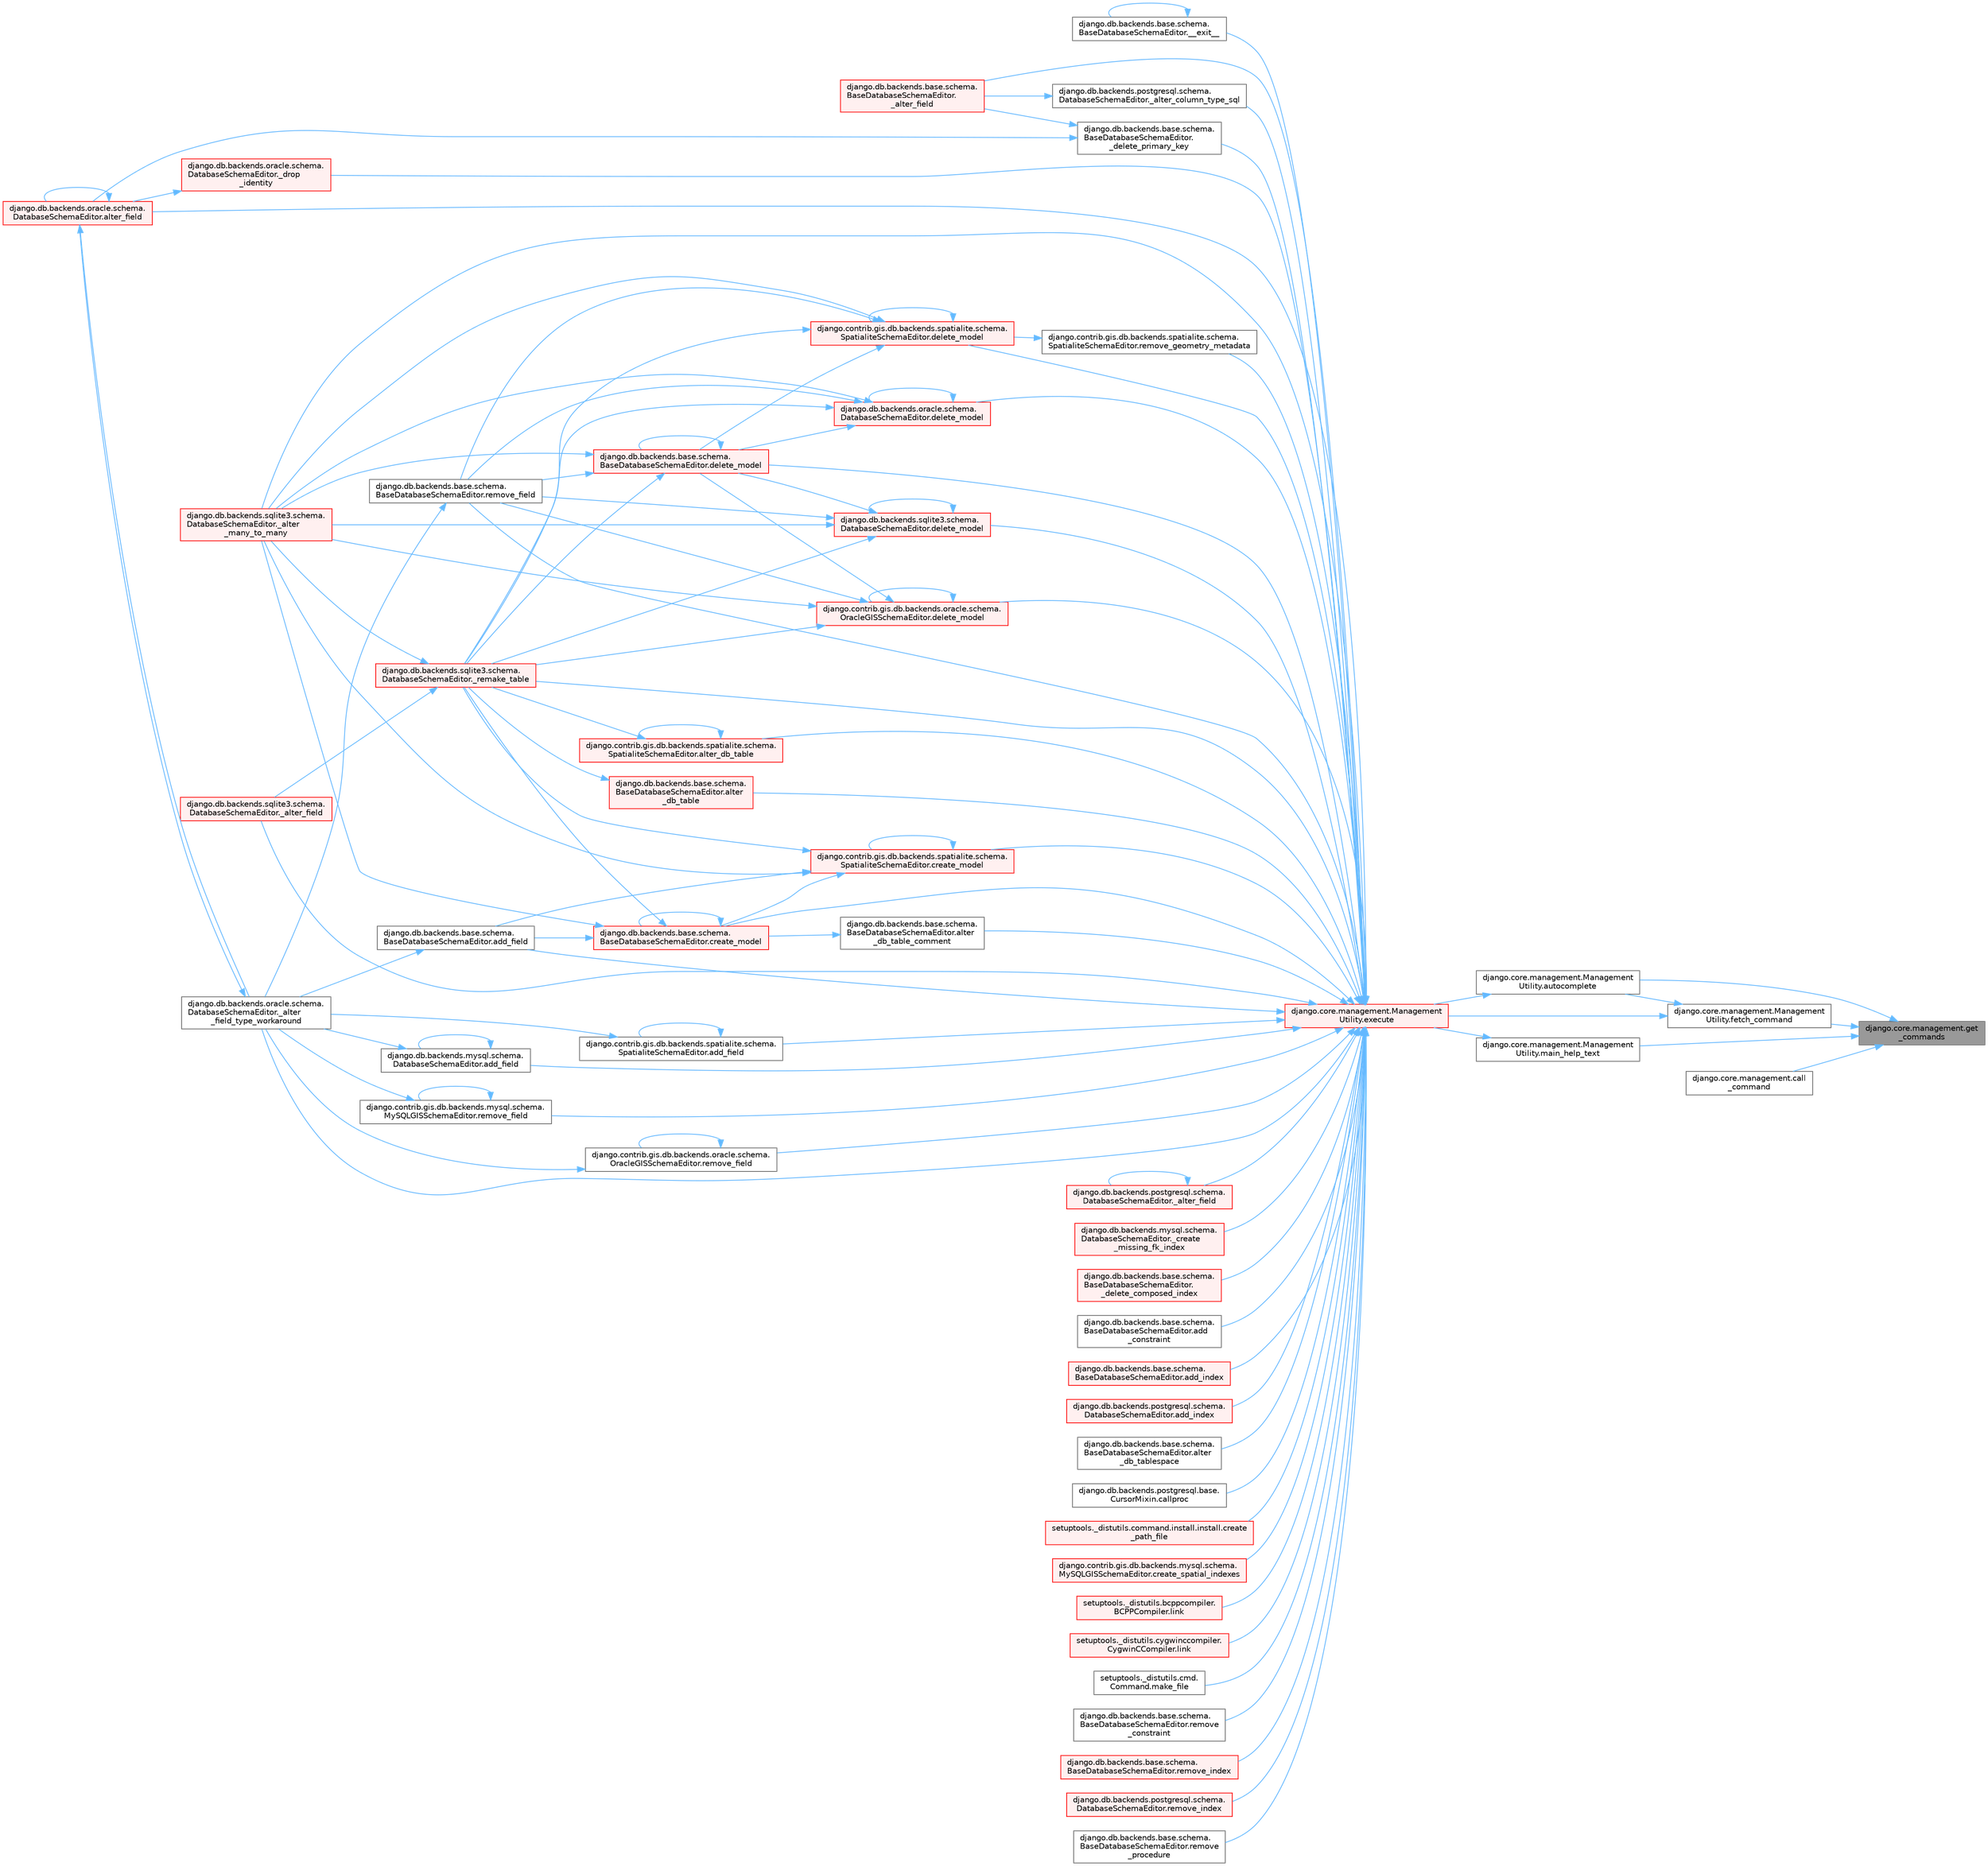 digraph "django.core.management.get_commands"
{
 // LATEX_PDF_SIZE
  bgcolor="transparent";
  edge [fontname=Helvetica,fontsize=10,labelfontname=Helvetica,labelfontsize=10];
  node [fontname=Helvetica,fontsize=10,shape=box,height=0.2,width=0.4];
  rankdir="RL";
  Node1 [id="Node000001",label="django.core.management.get\l_commands",height=0.2,width=0.4,color="gray40", fillcolor="grey60", style="filled", fontcolor="black",tooltip=" "];
  Node1 -> Node2 [id="edge1_Node000001_Node000002",dir="back",color="steelblue1",style="solid",tooltip=" "];
  Node2 [id="Node000002",label="django.core.management.Management\lUtility.autocomplete",height=0.2,width=0.4,color="grey40", fillcolor="white", style="filled",URL="$classdjango_1_1core_1_1management_1_1_management_utility.html#a47efd4cdec3728448147e489215d3558",tooltip=" "];
  Node2 -> Node3 [id="edge2_Node000002_Node000003",dir="back",color="steelblue1",style="solid",tooltip=" "];
  Node3 [id="Node000003",label="django.core.management.Management\lUtility.execute",height=0.2,width=0.4,color="red", fillcolor="#FFF0F0", style="filled",URL="$classdjango_1_1core_1_1management_1_1_management_utility.html#ab2752203019f6a6274c55e096770c008",tooltip=" "];
  Node3 -> Node4 [id="edge3_Node000003_Node000004",dir="back",color="steelblue1",style="solid",tooltip=" "];
  Node4 [id="Node000004",label="django.db.backends.base.schema.\lBaseDatabaseSchemaEditor.__exit__",height=0.2,width=0.4,color="grey40", fillcolor="white", style="filled",URL="$classdjango_1_1db_1_1backends_1_1base_1_1schema_1_1_base_database_schema_editor.html#adc641c3cf336c3cba5f945841b7d5790",tooltip=" "];
  Node4 -> Node4 [id="edge4_Node000004_Node000004",dir="back",color="steelblue1",style="solid",tooltip=" "];
  Node3 -> Node5 [id="edge5_Node000003_Node000005",dir="back",color="steelblue1",style="solid",tooltip=" "];
  Node5 [id="Node000005",label="django.db.backends.postgresql.schema.\lDatabaseSchemaEditor._alter_column_type_sql",height=0.2,width=0.4,color="grey40", fillcolor="white", style="filled",URL="$classdjango_1_1db_1_1backends_1_1postgresql_1_1schema_1_1_database_schema_editor.html#addb09171be88c149496b00e7d217d186",tooltip=" "];
  Node5 -> Node6 [id="edge6_Node000005_Node000006",dir="back",color="steelblue1",style="solid",tooltip=" "];
  Node6 [id="Node000006",label="django.db.backends.base.schema.\lBaseDatabaseSchemaEditor.\l_alter_field",height=0.2,width=0.4,color="red", fillcolor="#FFF0F0", style="filled",URL="$classdjango_1_1db_1_1backends_1_1base_1_1schema_1_1_base_database_schema_editor.html#afcda33e5b1eb760a5a66c09033f1b75c",tooltip=" "];
  Node3 -> Node6 [id="edge7_Node000003_Node000006",dir="back",color="steelblue1",style="solid",tooltip=" "];
  Node3 -> Node11 [id="edge8_Node000003_Node000011",dir="back",color="steelblue1",style="solid",tooltip=" "];
  Node11 [id="Node000011",label="django.db.backends.postgresql.schema.\lDatabaseSchemaEditor._alter_field",height=0.2,width=0.4,color="red", fillcolor="#FFF0F0", style="filled",URL="$classdjango_1_1db_1_1backends_1_1postgresql_1_1schema_1_1_database_schema_editor.html#a143eb4ff7fc0f555417eb054bb91c41d",tooltip=" "];
  Node11 -> Node11 [id="edge9_Node000011_Node000011",dir="back",color="steelblue1",style="solid",tooltip=" "];
  Node3 -> Node12 [id="edge10_Node000003_Node000012",dir="back",color="steelblue1",style="solid",tooltip=" "];
  Node12 [id="Node000012",label="django.db.backends.sqlite3.schema.\lDatabaseSchemaEditor._alter_field",height=0.2,width=0.4,color="red", fillcolor="#FFF0F0", style="filled",URL="$classdjango_1_1db_1_1backends_1_1sqlite3_1_1schema_1_1_database_schema_editor.html#ab256c1d60756ea054e7249a3aa80d43b",tooltip=" "];
  Node3 -> Node10 [id="edge11_Node000003_Node000010",dir="back",color="steelblue1",style="solid",tooltip=" "];
  Node10 [id="Node000010",label="django.db.backends.oracle.schema.\lDatabaseSchemaEditor._alter\l_field_type_workaround",height=0.2,width=0.4,color="grey40", fillcolor="white", style="filled",URL="$classdjango_1_1db_1_1backends_1_1oracle_1_1schema_1_1_database_schema_editor.html#a78bc314f7e1030c1ef072c72a185ebd5",tooltip=" "];
  Node10 -> Node9 [id="edge12_Node000010_Node000009",dir="back",color="steelblue1",style="solid",tooltip=" "];
  Node9 [id="Node000009",label="django.db.backends.oracle.schema.\lDatabaseSchemaEditor.alter_field",height=0.2,width=0.4,color="red", fillcolor="#FFF0F0", style="filled",URL="$classdjango_1_1db_1_1backends_1_1oracle_1_1schema_1_1_database_schema_editor.html#abeddc040d6a7af1ca57aee72ee85784f",tooltip=" "];
  Node9 -> Node10 [id="edge13_Node000009_Node000010",dir="back",color="steelblue1",style="solid",tooltip=" "];
  Node9 -> Node9 [id="edge14_Node000009_Node000009",dir="back",color="steelblue1",style="solid",tooltip=" "];
  Node3 -> Node13 [id="edge15_Node000003_Node000013",dir="back",color="steelblue1",style="solid",tooltip=" "];
  Node13 [id="Node000013",label="django.db.backends.sqlite3.schema.\lDatabaseSchemaEditor._alter\l_many_to_many",height=0.2,width=0.4,color="red", fillcolor="#FFF0F0", style="filled",URL="$classdjango_1_1db_1_1backends_1_1sqlite3_1_1schema_1_1_database_schema_editor.html#a0eb5631cba4809779acc541260e47610",tooltip=" "];
  Node3 -> Node14 [id="edge16_Node000003_Node000014",dir="back",color="steelblue1",style="solid",tooltip=" "];
  Node14 [id="Node000014",label="django.db.backends.mysql.schema.\lDatabaseSchemaEditor._create\l_missing_fk_index",height=0.2,width=0.4,color="red", fillcolor="#FFF0F0", style="filled",URL="$classdjango_1_1db_1_1backends_1_1mysql_1_1schema_1_1_database_schema_editor.html#a1409fb923121da63909627d7bd8ea396",tooltip=" "];
  Node3 -> Node21 [id="edge17_Node000003_Node000021",dir="back",color="steelblue1",style="solid",tooltip=" "];
  Node21 [id="Node000021",label="django.db.backends.base.schema.\lBaseDatabaseSchemaEditor.\l_delete_composed_index",height=0.2,width=0.4,color="red", fillcolor="#FFF0F0", style="filled",URL="$classdjango_1_1db_1_1backends_1_1base_1_1schema_1_1_base_database_schema_editor.html#a83847fbdf8dec0e82dd6028e7b3171f1",tooltip=" "];
  Node3 -> Node22 [id="edge18_Node000003_Node000022",dir="back",color="steelblue1",style="solid",tooltip=" "];
  Node22 [id="Node000022",label="django.db.backends.base.schema.\lBaseDatabaseSchemaEditor.\l_delete_primary_key",height=0.2,width=0.4,color="grey40", fillcolor="white", style="filled",URL="$classdjango_1_1db_1_1backends_1_1base_1_1schema_1_1_base_database_schema_editor.html#a81047e315c7b3f3a5688d5d294491694",tooltip=" "];
  Node22 -> Node6 [id="edge19_Node000022_Node000006",dir="back",color="steelblue1",style="solid",tooltip=" "];
  Node22 -> Node9 [id="edge20_Node000022_Node000009",dir="back",color="steelblue1",style="solid",tooltip=" "];
  Node3 -> Node23 [id="edge21_Node000003_Node000023",dir="back",color="steelblue1",style="solid",tooltip=" "];
  Node23 [id="Node000023",label="django.db.backends.oracle.schema.\lDatabaseSchemaEditor._drop\l_identity",height=0.2,width=0.4,color="red", fillcolor="#FFF0F0", style="filled",URL="$classdjango_1_1db_1_1backends_1_1oracle_1_1schema_1_1_database_schema_editor.html#a215f07e8311d1fd657957c4dbba8cfde",tooltip=" "];
  Node23 -> Node9 [id="edge22_Node000023_Node000009",dir="back",color="steelblue1",style="solid",tooltip=" "];
  Node3 -> Node26 [id="edge23_Node000003_Node000026",dir="back",color="steelblue1",style="solid",tooltip=" "];
  Node26 [id="Node000026",label="django.db.backends.sqlite3.schema.\lDatabaseSchemaEditor._remake_table",height=0.2,width=0.4,color="red", fillcolor="#FFF0F0", style="filled",URL="$classdjango_1_1db_1_1backends_1_1sqlite3_1_1schema_1_1_database_schema_editor.html#a9b5b247b2cd836c48a65726025b45e11",tooltip=" "];
  Node26 -> Node12 [id="edge24_Node000026_Node000012",dir="back",color="steelblue1",style="solid",tooltip=" "];
  Node26 -> Node13 [id="edge25_Node000026_Node000013",dir="back",color="steelblue1",style="solid",tooltip=" "];
  Node3 -> Node32 [id="edge26_Node000003_Node000032",dir="back",color="steelblue1",style="solid",tooltip=" "];
  Node32 [id="Node000032",label="django.db.backends.base.schema.\lBaseDatabaseSchemaEditor.add\l_constraint",height=0.2,width=0.4,color="grey40", fillcolor="white", style="filled",URL="$classdjango_1_1db_1_1backends_1_1base_1_1schema_1_1_base_database_schema_editor.html#a017871908a4c3682551db6c19aa549d4",tooltip=" "];
  Node3 -> Node33 [id="edge27_Node000003_Node000033",dir="back",color="steelblue1",style="solid",tooltip=" "];
  Node33 [id="Node000033",label="django.contrib.gis.db.backends.spatialite.schema.\lSpatialiteSchemaEditor.add_field",height=0.2,width=0.4,color="grey40", fillcolor="white", style="filled",URL="$classdjango_1_1contrib_1_1gis_1_1db_1_1backends_1_1spatialite_1_1schema_1_1_spatialite_schema_editor.html#ac6c0a11c42d919d3c5cc74bb59d8dcfc",tooltip=" "];
  Node33 -> Node10 [id="edge28_Node000033_Node000010",dir="back",color="steelblue1",style="solid",tooltip=" "];
  Node33 -> Node33 [id="edge29_Node000033_Node000033",dir="back",color="steelblue1",style="solid",tooltip=" "];
  Node3 -> Node34 [id="edge30_Node000003_Node000034",dir="back",color="steelblue1",style="solid",tooltip=" "];
  Node34 [id="Node000034",label="django.db.backends.base.schema.\lBaseDatabaseSchemaEditor.add_field",height=0.2,width=0.4,color="grey40", fillcolor="white", style="filled",URL="$classdjango_1_1db_1_1backends_1_1base_1_1schema_1_1_base_database_schema_editor.html#affe03b0f7c180f8cb5759a5cff4f006a",tooltip=" "];
  Node34 -> Node10 [id="edge31_Node000034_Node000010",dir="back",color="steelblue1",style="solid",tooltip=" "];
  Node3 -> Node35 [id="edge32_Node000003_Node000035",dir="back",color="steelblue1",style="solid",tooltip=" "];
  Node35 [id="Node000035",label="django.db.backends.mysql.schema.\lDatabaseSchemaEditor.add_field",height=0.2,width=0.4,color="grey40", fillcolor="white", style="filled",URL="$classdjango_1_1db_1_1backends_1_1mysql_1_1schema_1_1_database_schema_editor.html#a2bb764c2fab516643cccf83b8865b410",tooltip=" "];
  Node35 -> Node10 [id="edge33_Node000035_Node000010",dir="back",color="steelblue1",style="solid",tooltip=" "];
  Node35 -> Node35 [id="edge34_Node000035_Node000035",dir="back",color="steelblue1",style="solid",tooltip=" "];
  Node3 -> Node36 [id="edge35_Node000003_Node000036",dir="back",color="steelblue1",style="solid",tooltip=" "];
  Node36 [id="Node000036",label="django.db.backends.base.schema.\lBaseDatabaseSchemaEditor.add_index",height=0.2,width=0.4,color="red", fillcolor="#FFF0F0", style="filled",URL="$classdjango_1_1db_1_1backends_1_1base_1_1schema_1_1_base_database_schema_editor.html#abc2d41f83d865510442ebead47b3ed96",tooltip=" "];
  Node3 -> Node37 [id="edge36_Node000003_Node000037",dir="back",color="steelblue1",style="solid",tooltip=" "];
  Node37 [id="Node000037",label="django.db.backends.postgresql.schema.\lDatabaseSchemaEditor.add_index",height=0.2,width=0.4,color="red", fillcolor="#FFF0F0", style="filled",URL="$classdjango_1_1db_1_1backends_1_1postgresql_1_1schema_1_1_database_schema_editor.html#acc6cde4ca005b9128ef4a9e9b556b3b0",tooltip=" "];
  Node3 -> Node38 [id="edge37_Node000003_Node000038",dir="back",color="steelblue1",style="solid",tooltip=" "];
  Node38 [id="Node000038",label="django.contrib.gis.db.backends.spatialite.schema.\lSpatialiteSchemaEditor.alter_db_table",height=0.2,width=0.4,color="red", fillcolor="#FFF0F0", style="filled",URL="$classdjango_1_1contrib_1_1gis_1_1db_1_1backends_1_1spatialite_1_1schema_1_1_spatialite_schema_editor.html#a3c238b03e587be42747e3a128cd44946",tooltip=" "];
  Node38 -> Node26 [id="edge38_Node000038_Node000026",dir="back",color="steelblue1",style="solid",tooltip=" "];
  Node38 -> Node38 [id="edge39_Node000038_Node000038",dir="back",color="steelblue1",style="solid",tooltip=" "];
  Node3 -> Node39 [id="edge40_Node000003_Node000039",dir="back",color="steelblue1",style="solid",tooltip=" "];
  Node39 [id="Node000039",label="django.db.backends.base.schema.\lBaseDatabaseSchemaEditor.alter\l_db_table",height=0.2,width=0.4,color="red", fillcolor="#FFF0F0", style="filled",URL="$classdjango_1_1db_1_1backends_1_1base_1_1schema_1_1_base_database_schema_editor.html#a6975136cc10a20541aed6b53fea99565",tooltip=" "];
  Node39 -> Node26 [id="edge41_Node000039_Node000026",dir="back",color="steelblue1",style="solid",tooltip=" "];
  Node3 -> Node40 [id="edge42_Node000003_Node000040",dir="back",color="steelblue1",style="solid",tooltip=" "];
  Node40 [id="Node000040",label="django.db.backends.base.schema.\lBaseDatabaseSchemaEditor.alter\l_db_table_comment",height=0.2,width=0.4,color="grey40", fillcolor="white", style="filled",URL="$classdjango_1_1db_1_1backends_1_1base_1_1schema_1_1_base_database_schema_editor.html#a788ba4cf1ea36f15a1b1d7a11b8d31a1",tooltip=" "];
  Node40 -> Node41 [id="edge43_Node000040_Node000041",dir="back",color="steelblue1",style="solid",tooltip=" "];
  Node41 [id="Node000041",label="django.db.backends.base.schema.\lBaseDatabaseSchemaEditor.create_model",height=0.2,width=0.4,color="red", fillcolor="#FFF0F0", style="filled",URL="$classdjango_1_1db_1_1backends_1_1base_1_1schema_1_1_base_database_schema_editor.html#a802611d84fc67073227f245b7e881331",tooltip=" "];
  Node41 -> Node13 [id="edge44_Node000041_Node000013",dir="back",color="steelblue1",style="solid",tooltip=" "];
  Node41 -> Node26 [id="edge45_Node000041_Node000026",dir="back",color="steelblue1",style="solid",tooltip=" "];
  Node41 -> Node34 [id="edge46_Node000041_Node000034",dir="back",color="steelblue1",style="solid",tooltip=" "];
  Node41 -> Node41 [id="edge47_Node000041_Node000041",dir="back",color="steelblue1",style="solid",tooltip=" "];
  Node3 -> Node42 [id="edge48_Node000003_Node000042",dir="back",color="steelblue1",style="solid",tooltip=" "];
  Node42 [id="Node000042",label="django.db.backends.base.schema.\lBaseDatabaseSchemaEditor.alter\l_db_tablespace",height=0.2,width=0.4,color="grey40", fillcolor="white", style="filled",URL="$classdjango_1_1db_1_1backends_1_1base_1_1schema_1_1_base_database_schema_editor.html#ac93f875aaebf90f4c28d2ec8f963acdd",tooltip=" "];
  Node3 -> Node9 [id="edge49_Node000003_Node000009",dir="back",color="steelblue1",style="solid",tooltip=" "];
  Node3 -> Node43 [id="edge50_Node000003_Node000043",dir="back",color="steelblue1",style="solid",tooltip=" "];
  Node43 [id="Node000043",label="django.db.backends.postgresql.base.\lCursorMixin.callproc",height=0.2,width=0.4,color="grey40", fillcolor="white", style="filled",URL="$classdjango_1_1db_1_1backends_1_1postgresql_1_1base_1_1_cursor_mixin.html#a47ae60510118aff959f7ee3bc049cdcd",tooltip=" "];
  Node3 -> Node44 [id="edge51_Node000003_Node000044",dir="back",color="steelblue1",style="solid",tooltip=" "];
  Node44 [id="Node000044",label="django.contrib.gis.db.backends.spatialite.schema.\lSpatialiteSchemaEditor.create_model",height=0.2,width=0.4,color="red", fillcolor="#FFF0F0", style="filled",URL="$classdjango_1_1contrib_1_1gis_1_1db_1_1backends_1_1spatialite_1_1schema_1_1_spatialite_schema_editor.html#a19b94a34b1e1e5fc3cd38c736f21f025",tooltip=" "];
  Node44 -> Node13 [id="edge52_Node000044_Node000013",dir="back",color="steelblue1",style="solid",tooltip=" "];
  Node44 -> Node26 [id="edge53_Node000044_Node000026",dir="back",color="steelblue1",style="solid",tooltip=" "];
  Node44 -> Node34 [id="edge54_Node000044_Node000034",dir="back",color="steelblue1",style="solid",tooltip=" "];
  Node44 -> Node44 [id="edge55_Node000044_Node000044",dir="back",color="steelblue1",style="solid",tooltip=" "];
  Node44 -> Node41 [id="edge56_Node000044_Node000041",dir="back",color="steelblue1",style="solid",tooltip=" "];
  Node3 -> Node41 [id="edge57_Node000003_Node000041",dir="back",color="steelblue1",style="solid",tooltip=" "];
  Node3 -> Node45 [id="edge58_Node000003_Node000045",dir="back",color="steelblue1",style="solid",tooltip=" "];
  Node45 [id="Node000045",label="setuptools._distutils.command.install.install.create\l_path_file",height=0.2,width=0.4,color="red", fillcolor="#FFF0F0", style="filled",URL="$classsetuptools_1_1__distutils_1_1command_1_1install_1_1install.html#ae5b9163a32dec1fd8d16c029acf46364",tooltip=" "];
  Node3 -> Node51 [id="edge59_Node000003_Node000051",dir="back",color="steelblue1",style="solid",tooltip=" "];
  Node51 [id="Node000051",label="django.contrib.gis.db.backends.mysql.schema.\lMySQLGISSchemaEditor.create_spatial_indexes",height=0.2,width=0.4,color="red", fillcolor="#FFF0F0", style="filled",URL="$classdjango_1_1contrib_1_1gis_1_1db_1_1backends_1_1mysql_1_1schema_1_1_my_s_q_l_g_i_s_schema_editor.html#ab01e4e9753b9691b274cfe31c800fb87",tooltip=" "];
  Node3 -> Node54 [id="edge60_Node000003_Node000054",dir="back",color="steelblue1",style="solid",tooltip=" "];
  Node54 [id="Node000054",label="django.contrib.gis.db.backends.oracle.schema.\lOracleGISSchemaEditor.delete_model",height=0.2,width=0.4,color="red", fillcolor="#FFF0F0", style="filled",URL="$classdjango_1_1contrib_1_1gis_1_1db_1_1backends_1_1oracle_1_1schema_1_1_oracle_g_i_s_schema_editor.html#a7e204de51c85be33515ce57fa48849df",tooltip=" "];
  Node54 -> Node13 [id="edge61_Node000054_Node000013",dir="back",color="steelblue1",style="solid",tooltip=" "];
  Node54 -> Node26 [id="edge62_Node000054_Node000026",dir="back",color="steelblue1",style="solid",tooltip=" "];
  Node54 -> Node54 [id="edge63_Node000054_Node000054",dir="back",color="steelblue1",style="solid",tooltip=" "];
  Node54 -> Node57 [id="edge64_Node000054_Node000057",dir="back",color="steelblue1",style="solid",tooltip=" "];
  Node57 [id="Node000057",label="django.db.backends.base.schema.\lBaseDatabaseSchemaEditor.delete_model",height=0.2,width=0.4,color="red", fillcolor="#FFF0F0", style="filled",URL="$classdjango_1_1db_1_1backends_1_1base_1_1schema_1_1_base_database_schema_editor.html#a4685be374dca3bb40806d579c17c4a71",tooltip=" "];
  Node57 -> Node13 [id="edge65_Node000057_Node000013",dir="back",color="steelblue1",style="solid",tooltip=" "];
  Node57 -> Node26 [id="edge66_Node000057_Node000026",dir="back",color="steelblue1",style="solid",tooltip=" "];
  Node57 -> Node57 [id="edge67_Node000057_Node000057",dir="back",color="steelblue1",style="solid",tooltip=" "];
  Node57 -> Node58 [id="edge68_Node000057_Node000058",dir="back",color="steelblue1",style="solid",tooltip=" "];
  Node58 [id="Node000058",label="django.db.backends.base.schema.\lBaseDatabaseSchemaEditor.remove_field",height=0.2,width=0.4,color="grey40", fillcolor="white", style="filled",URL="$classdjango_1_1db_1_1backends_1_1base_1_1schema_1_1_base_database_schema_editor.html#a962851f801c541e11c9ad9265bfe3347",tooltip=" "];
  Node58 -> Node10 [id="edge69_Node000058_Node000010",dir="back",color="steelblue1",style="solid",tooltip=" "];
  Node54 -> Node58 [id="edge70_Node000054_Node000058",dir="back",color="steelblue1",style="solid",tooltip=" "];
  Node3 -> Node59 [id="edge71_Node000003_Node000059",dir="back",color="steelblue1",style="solid",tooltip=" "];
  Node59 [id="Node000059",label="django.contrib.gis.db.backends.spatialite.schema.\lSpatialiteSchemaEditor.delete_model",height=0.2,width=0.4,color="red", fillcolor="#FFF0F0", style="filled",URL="$classdjango_1_1contrib_1_1gis_1_1db_1_1backends_1_1spatialite_1_1schema_1_1_spatialite_schema_editor.html#a1d324c35e2535b9adf7cbecb68fe761d",tooltip=" "];
  Node59 -> Node13 [id="edge72_Node000059_Node000013",dir="back",color="steelblue1",style="solid",tooltip=" "];
  Node59 -> Node26 [id="edge73_Node000059_Node000026",dir="back",color="steelblue1",style="solid",tooltip=" "];
  Node59 -> Node59 [id="edge74_Node000059_Node000059",dir="back",color="steelblue1",style="solid",tooltip=" "];
  Node59 -> Node57 [id="edge75_Node000059_Node000057",dir="back",color="steelblue1",style="solid",tooltip=" "];
  Node59 -> Node58 [id="edge76_Node000059_Node000058",dir="back",color="steelblue1",style="solid",tooltip=" "];
  Node3 -> Node57 [id="edge77_Node000003_Node000057",dir="back",color="steelblue1",style="solid",tooltip=" "];
  Node3 -> Node60 [id="edge78_Node000003_Node000060",dir="back",color="steelblue1",style="solid",tooltip=" "];
  Node60 [id="Node000060",label="django.db.backends.oracle.schema.\lDatabaseSchemaEditor.delete_model",height=0.2,width=0.4,color="red", fillcolor="#FFF0F0", style="filled",URL="$classdjango_1_1db_1_1backends_1_1oracle_1_1schema_1_1_database_schema_editor.html#ab50218126d3c815cba56fe0387a8dcba",tooltip=" "];
  Node60 -> Node13 [id="edge79_Node000060_Node000013",dir="back",color="steelblue1",style="solid",tooltip=" "];
  Node60 -> Node26 [id="edge80_Node000060_Node000026",dir="back",color="steelblue1",style="solid",tooltip=" "];
  Node60 -> Node57 [id="edge81_Node000060_Node000057",dir="back",color="steelblue1",style="solid",tooltip=" "];
  Node60 -> Node60 [id="edge82_Node000060_Node000060",dir="back",color="steelblue1",style="solid",tooltip=" "];
  Node60 -> Node58 [id="edge83_Node000060_Node000058",dir="back",color="steelblue1",style="solid",tooltip=" "];
  Node3 -> Node61 [id="edge84_Node000003_Node000061",dir="back",color="steelblue1",style="solid",tooltip=" "];
  Node61 [id="Node000061",label="django.db.backends.sqlite3.schema.\lDatabaseSchemaEditor.delete_model",height=0.2,width=0.4,color="red", fillcolor="#FFF0F0", style="filled",URL="$classdjango_1_1db_1_1backends_1_1sqlite3_1_1schema_1_1_database_schema_editor.html#ace17666280378c6270bb6569941a67ad",tooltip=" "];
  Node61 -> Node13 [id="edge85_Node000061_Node000013",dir="back",color="steelblue1",style="solid",tooltip=" "];
  Node61 -> Node26 [id="edge86_Node000061_Node000026",dir="back",color="steelblue1",style="solid",tooltip=" "];
  Node61 -> Node57 [id="edge87_Node000061_Node000057",dir="back",color="steelblue1",style="solid",tooltip=" "];
  Node61 -> Node61 [id="edge88_Node000061_Node000061",dir="back",color="steelblue1",style="solid",tooltip=" "];
  Node61 -> Node58 [id="edge89_Node000061_Node000058",dir="back",color="steelblue1",style="solid",tooltip=" "];
  Node3 -> Node62 [id="edge90_Node000003_Node000062",dir="back",color="steelblue1",style="solid",tooltip=" "];
  Node62 [id="Node000062",label="setuptools._distutils.bcppcompiler.\lBCPPCompiler.link",height=0.2,width=0.4,color="red", fillcolor="#FFF0F0", style="filled",URL="$classsetuptools_1_1__distutils_1_1bcppcompiler_1_1_b_c_p_p_compiler.html#a9207773d36ecabdd197469c6dcff5e41",tooltip=" "];
  Node3 -> Node80 [id="edge91_Node000003_Node000080",dir="back",color="steelblue1",style="solid",tooltip=" "];
  Node80 [id="Node000080",label="setuptools._distutils.cygwinccompiler.\lCygwinCCompiler.link",height=0.2,width=0.4,color="red", fillcolor="#FFF0F0", style="filled",URL="$classsetuptools_1_1__distutils_1_1cygwinccompiler_1_1_cygwin_c_compiler.html#a90d2f2ffa74da0002fe22b41afc2cc2f",tooltip=" "];
  Node3 -> Node90 [id="edge92_Node000003_Node000090",dir="back",color="steelblue1",style="solid",tooltip=" "];
  Node90 [id="Node000090",label="setuptools._distutils.cmd.\lCommand.make_file",height=0.2,width=0.4,color="grey40", fillcolor="white", style="filled",URL="$classsetuptools_1_1__distutils_1_1cmd_1_1_command.html#a3165448f29bc3975e4443166b8ff2930",tooltip=" "];
  Node3 -> Node91 [id="edge93_Node000003_Node000091",dir="back",color="steelblue1",style="solid",tooltip=" "];
  Node91 [id="Node000091",label="django.db.backends.base.schema.\lBaseDatabaseSchemaEditor.remove\l_constraint",height=0.2,width=0.4,color="grey40", fillcolor="white", style="filled",URL="$classdjango_1_1db_1_1backends_1_1base_1_1schema_1_1_base_database_schema_editor.html#a686afe17ec7912aff8234454a6380d09",tooltip=" "];
  Node3 -> Node92 [id="edge94_Node000003_Node000092",dir="back",color="steelblue1",style="solid",tooltip=" "];
  Node92 [id="Node000092",label="django.contrib.gis.db.backends.mysql.schema.\lMySQLGISSchemaEditor.remove_field",height=0.2,width=0.4,color="grey40", fillcolor="white", style="filled",URL="$classdjango_1_1contrib_1_1gis_1_1db_1_1backends_1_1mysql_1_1schema_1_1_my_s_q_l_g_i_s_schema_editor.html#a42c4ccd16596ef9bc64369e876e66df3",tooltip=" "];
  Node92 -> Node10 [id="edge95_Node000092_Node000010",dir="back",color="steelblue1",style="solid",tooltip=" "];
  Node92 -> Node92 [id="edge96_Node000092_Node000092",dir="back",color="steelblue1",style="solid",tooltip=" "];
  Node3 -> Node93 [id="edge97_Node000003_Node000093",dir="back",color="steelblue1",style="solid",tooltip=" "];
  Node93 [id="Node000093",label="django.contrib.gis.db.backends.oracle.schema.\lOracleGISSchemaEditor.remove_field",height=0.2,width=0.4,color="grey40", fillcolor="white", style="filled",URL="$classdjango_1_1contrib_1_1gis_1_1db_1_1backends_1_1oracle_1_1schema_1_1_oracle_g_i_s_schema_editor.html#ae50523d90339ec103c8749d685f411bc",tooltip=" "];
  Node93 -> Node10 [id="edge98_Node000093_Node000010",dir="back",color="steelblue1",style="solid",tooltip=" "];
  Node93 -> Node93 [id="edge99_Node000093_Node000093",dir="back",color="steelblue1",style="solid",tooltip=" "];
  Node3 -> Node58 [id="edge100_Node000003_Node000058",dir="back",color="steelblue1",style="solid",tooltip=" "];
  Node3 -> Node94 [id="edge101_Node000003_Node000094",dir="back",color="steelblue1",style="solid",tooltip=" "];
  Node94 [id="Node000094",label="django.contrib.gis.db.backends.spatialite.schema.\lSpatialiteSchemaEditor.remove_geometry_metadata",height=0.2,width=0.4,color="grey40", fillcolor="white", style="filled",URL="$classdjango_1_1contrib_1_1gis_1_1db_1_1backends_1_1spatialite_1_1schema_1_1_spatialite_schema_editor.html#af84e611c69738b348c648f84fb45a890",tooltip=" "];
  Node94 -> Node59 [id="edge102_Node000094_Node000059",dir="back",color="steelblue1",style="solid",tooltip=" "];
  Node3 -> Node95 [id="edge103_Node000003_Node000095",dir="back",color="steelblue1",style="solid",tooltip=" "];
  Node95 [id="Node000095",label="django.db.backends.base.schema.\lBaseDatabaseSchemaEditor.remove_index",height=0.2,width=0.4,color="red", fillcolor="#FFF0F0", style="filled",URL="$classdjango_1_1db_1_1backends_1_1base_1_1schema_1_1_base_database_schema_editor.html#a289de919288906b2eb3d96d35513a335",tooltip=" "];
  Node3 -> Node96 [id="edge104_Node000003_Node000096",dir="back",color="steelblue1",style="solid",tooltip=" "];
  Node96 [id="Node000096",label="django.db.backends.postgresql.schema.\lDatabaseSchemaEditor.remove_index",height=0.2,width=0.4,color="red", fillcolor="#FFF0F0", style="filled",URL="$classdjango_1_1db_1_1backends_1_1postgresql_1_1schema_1_1_database_schema_editor.html#a46a97fb0ae3be3bdcdbe0cb3a03fc10d",tooltip=" "];
  Node3 -> Node97 [id="edge105_Node000003_Node000097",dir="back",color="steelblue1",style="solid",tooltip=" "];
  Node97 [id="Node000097",label="django.db.backends.base.schema.\lBaseDatabaseSchemaEditor.remove\l_procedure",height=0.2,width=0.4,color="grey40", fillcolor="white", style="filled",URL="$classdjango_1_1db_1_1backends_1_1base_1_1schema_1_1_base_database_schema_editor.html#a831fe134dd700c0c84c3229b704cec98",tooltip=" "];
  Node1 -> Node3181 [id="edge106_Node000001_Node003181",dir="back",color="steelblue1",style="solid",tooltip=" "];
  Node3181 [id="Node003181",label="django.core.management.call\l_command",height=0.2,width=0.4,color="grey40", fillcolor="white", style="filled",URL="$namespacedjango_1_1core_1_1management.html#a4baae834f788d5080a59b2c4ebc21778",tooltip=" "];
  Node1 -> Node3182 [id="edge107_Node000001_Node003182",dir="back",color="steelblue1",style="solid",tooltip=" "];
  Node3182 [id="Node003182",label="django.core.management.Management\lUtility.fetch_command",height=0.2,width=0.4,color="grey40", fillcolor="white", style="filled",URL="$classdjango_1_1core_1_1management_1_1_management_utility.html#a54b9b7d0e998e5780191d5ebccfa7055",tooltip=" "];
  Node3182 -> Node2 [id="edge108_Node003182_Node000002",dir="back",color="steelblue1",style="solid",tooltip=" "];
  Node3182 -> Node3 [id="edge109_Node003182_Node000003",dir="back",color="steelblue1",style="solid",tooltip=" "];
  Node1 -> Node3183 [id="edge110_Node000001_Node003183",dir="back",color="steelblue1",style="solid",tooltip=" "];
  Node3183 [id="Node003183",label="django.core.management.Management\lUtility.main_help_text",height=0.2,width=0.4,color="grey40", fillcolor="white", style="filled",URL="$classdjango_1_1core_1_1management_1_1_management_utility.html#a5bfb98d574f0a6cd98144341087c7695",tooltip=" "];
  Node3183 -> Node3 [id="edge111_Node003183_Node000003",dir="back",color="steelblue1",style="solid",tooltip=" "];
}
